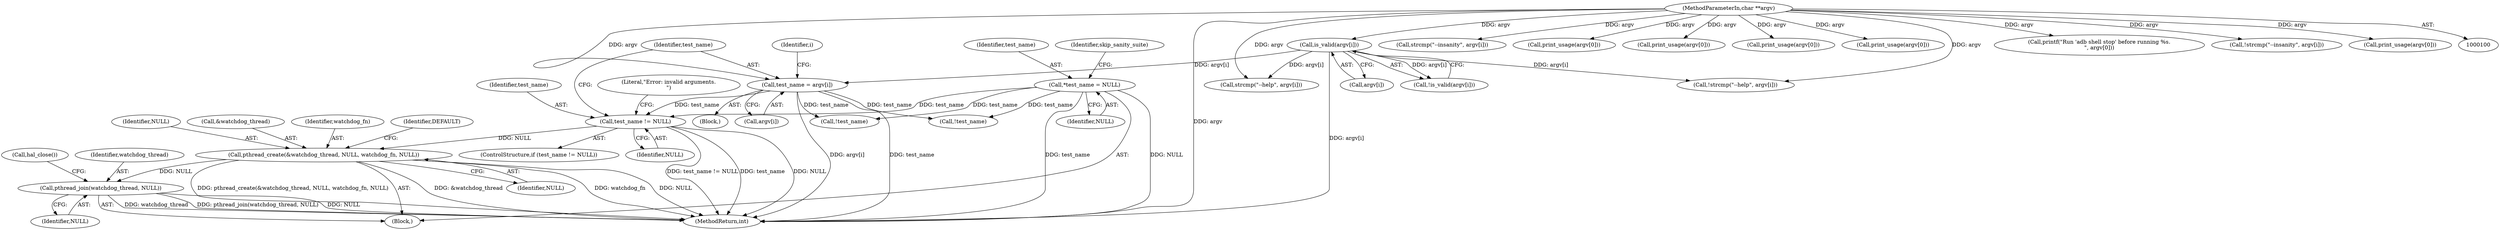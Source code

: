 digraph "0_Android_37c88107679d36c419572732b4af6e18bb2f7dce_5@API" {
"1000497" [label="(Call,pthread_join(watchdog_thread, NULL))"];
"1000297" [label="(Call,pthread_create(&watchdog_thread, NULL, watchdog_fn, NULL))"];
"1000166" [label="(Call,test_name != NULL)"];
"1000179" [label="(Call,test_name = argv[i])"];
"1000151" [label="(Call,is_valid(argv[i]))"];
"1000102" [label="(MethodParameterIn,char **argv)"];
"1000105" [label="(Call,*test_name = NULL)"];
"1000500" [label="(Call,hal_close())"];
"1000297" [label="(Call,pthread_create(&watchdog_thread, NULL, watchdog_fn, NULL))"];
"1000498" [label="(Identifier,watchdog_thread)"];
"1000139" [label="(Call,strcmp(\"--insanity\", argv[i]))"];
"1000158" [label="(Call,print_usage(argv[0]))"];
"1000254" [label="(Call,print_usage(argv[0]))"];
"1000165" [label="(ControlStructure,if (test_name != NULL))"];
"1000300" [label="(Identifier,NULL)"];
"1000298" [label="(Call,&watchdog_thread)"];
"1000106" [label="(Identifier,test_name)"];
"1000172" [label="(Call,print_usage(argv[0]))"];
"1000105" [label="(Call,*test_name = NULL)"];
"1000125" [label="(Call,strcmp(\"--help\", argv[i]))"];
"1000167" [label="(Identifier,test_name)"];
"1000103" [label="(Block,)"];
"1000180" [label="(Identifier,test_name)"];
"1000171" [label="(Literal,\"Error: invalid arguments.\n\")"];
"1000122" [label="(Block,)"];
"1000427" [label="(Call,!test_name)"];
"1000102" [label="(MethodParameterIn,char **argv)"];
"1000206" [label="(Call,print_usage(argv[0]))"];
"1000503" [label="(MethodReturn,int)"];
"1000110" [label="(Identifier,skip_sanity_suite)"];
"1000301" [label="(Identifier,watchdog_fn)"];
"1000150" [label="(Call,!is_valid(argv[i]))"];
"1000499" [label="(Identifier,NULL)"];
"1000168" [label="(Identifier,NULL)"];
"1000302" [label="(Identifier,NULL)"];
"1000166" [label="(Call,test_name != NULL)"];
"1000497" [label="(Call,pthread_join(watchdog_thread, NULL))"];
"1000181" [label="(Call,argv[i])"];
"1000124" [label="(Call,!strcmp(\"--help\", argv[i]))"];
"1000187" [label="(Call,printf(\"Run 'adb shell stop' before running %s.\n\", argv[0]))"];
"1000107" [label="(Identifier,NULL)"];
"1000152" [label="(Call,argv[i])"];
"1000138" [label="(Call,!strcmp(\"--insanity\", argv[i]))"];
"1000131" [label="(Call,print_usage(argv[0]))"];
"1000179" [label="(Call,test_name = argv[i])"];
"1000121" [label="(Identifier,i)"];
"1000305" [label="(Identifier,DEFAULT)"];
"1000151" [label="(Call,is_valid(argv[i]))"];
"1000357" [label="(Call,!test_name)"];
"1000497" -> "1000103"  [label="AST: "];
"1000497" -> "1000499"  [label="CFG: "];
"1000498" -> "1000497"  [label="AST: "];
"1000499" -> "1000497"  [label="AST: "];
"1000500" -> "1000497"  [label="CFG: "];
"1000497" -> "1000503"  [label="DDG: watchdog_thread"];
"1000497" -> "1000503"  [label="DDG: pthread_join(watchdog_thread, NULL)"];
"1000497" -> "1000503"  [label="DDG: NULL"];
"1000297" -> "1000497"  [label="DDG: NULL"];
"1000297" -> "1000103"  [label="AST: "];
"1000297" -> "1000302"  [label="CFG: "];
"1000298" -> "1000297"  [label="AST: "];
"1000300" -> "1000297"  [label="AST: "];
"1000301" -> "1000297"  [label="AST: "];
"1000302" -> "1000297"  [label="AST: "];
"1000305" -> "1000297"  [label="CFG: "];
"1000297" -> "1000503"  [label="DDG: &watchdog_thread"];
"1000297" -> "1000503"  [label="DDG: watchdog_fn"];
"1000297" -> "1000503"  [label="DDG: NULL"];
"1000297" -> "1000503"  [label="DDG: pthread_create(&watchdog_thread, NULL, watchdog_fn, NULL)"];
"1000166" -> "1000297"  [label="DDG: NULL"];
"1000166" -> "1000165"  [label="AST: "];
"1000166" -> "1000168"  [label="CFG: "];
"1000167" -> "1000166"  [label="AST: "];
"1000168" -> "1000166"  [label="AST: "];
"1000171" -> "1000166"  [label="CFG: "];
"1000180" -> "1000166"  [label="CFG: "];
"1000166" -> "1000503"  [label="DDG: NULL"];
"1000166" -> "1000503"  [label="DDG: test_name != NULL"];
"1000166" -> "1000503"  [label="DDG: test_name"];
"1000179" -> "1000166"  [label="DDG: test_name"];
"1000105" -> "1000166"  [label="DDG: test_name"];
"1000179" -> "1000122"  [label="AST: "];
"1000179" -> "1000181"  [label="CFG: "];
"1000180" -> "1000179"  [label="AST: "];
"1000181" -> "1000179"  [label="AST: "];
"1000121" -> "1000179"  [label="CFG: "];
"1000179" -> "1000503"  [label="DDG: argv[i]"];
"1000179" -> "1000503"  [label="DDG: test_name"];
"1000151" -> "1000179"  [label="DDG: argv[i]"];
"1000102" -> "1000179"  [label="DDG: argv"];
"1000179" -> "1000357"  [label="DDG: test_name"];
"1000179" -> "1000427"  [label="DDG: test_name"];
"1000151" -> "1000150"  [label="AST: "];
"1000151" -> "1000152"  [label="CFG: "];
"1000152" -> "1000151"  [label="AST: "];
"1000150" -> "1000151"  [label="CFG: "];
"1000151" -> "1000503"  [label="DDG: argv[i]"];
"1000151" -> "1000124"  [label="DDG: argv[i]"];
"1000151" -> "1000125"  [label="DDG: argv[i]"];
"1000151" -> "1000150"  [label="DDG: argv[i]"];
"1000102" -> "1000151"  [label="DDG: argv"];
"1000102" -> "1000100"  [label="AST: "];
"1000102" -> "1000503"  [label="DDG: argv"];
"1000102" -> "1000124"  [label="DDG: argv"];
"1000102" -> "1000125"  [label="DDG: argv"];
"1000102" -> "1000131"  [label="DDG: argv"];
"1000102" -> "1000138"  [label="DDG: argv"];
"1000102" -> "1000139"  [label="DDG: argv"];
"1000102" -> "1000158"  [label="DDG: argv"];
"1000102" -> "1000172"  [label="DDG: argv"];
"1000102" -> "1000187"  [label="DDG: argv"];
"1000102" -> "1000206"  [label="DDG: argv"];
"1000102" -> "1000254"  [label="DDG: argv"];
"1000105" -> "1000103"  [label="AST: "];
"1000105" -> "1000107"  [label="CFG: "];
"1000106" -> "1000105"  [label="AST: "];
"1000107" -> "1000105"  [label="AST: "];
"1000110" -> "1000105"  [label="CFG: "];
"1000105" -> "1000503"  [label="DDG: NULL"];
"1000105" -> "1000503"  [label="DDG: test_name"];
"1000105" -> "1000357"  [label="DDG: test_name"];
"1000105" -> "1000427"  [label="DDG: test_name"];
}
